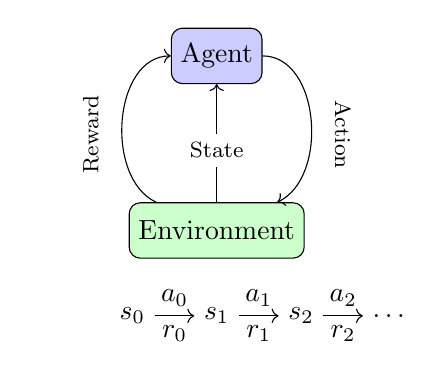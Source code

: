 ﻿\tikzstyle{block} = [rectangle, draw, fill=blue!20, text centered, rounded corners, align=center, minimum height = 2em]
\tikzstyle{block2} = [rectangle, draw, fill=green!20, text centered, rounded corners, align=center, minimum height=2em]
\tikzstyle{olap} = [fill=white, text centered, align=center]
\tikzstyle{line} = [draw, ->]
\usetikzlibrary{positioning}
\begin{tikzpicture}[node distance=1.5]
\node[block] (agent) {Agent};
\node[block2, below = of agent] (env){Environment};
\path(env)edge[line, out=155,in=180](agent.west) node[rotate=90] at (-1.6,-1){\footnotesize{Reward}};
\path[line](env)--(agent)node[olap] at (-0,-1.2){\footnotesize{State}};
\path(agent.east)edge[line, out=0,in=25](env) node[rotate=-90] at (1.6,-1){\footnotesize{Action}};

\node[below = .5cm of env](s1){$s_1$};
\node[left= .5cm of s1] (s0) {$s_0$};
\node[right = .5cm of s1](s2){$s_2$};
\node[right = .5cm of s2](s3){\ldots};

\path[line](s0)--node[above]{$a_0$} node[below]{$r_0$}(s1) ;
\path[line](s1)--node[above]{$a_1$} node[below]{$r_1$}(s2);
\path[line](s2)--node[above]{$a_2$} node[below]{$r_2$}(s3);
\end{tikzpicture}